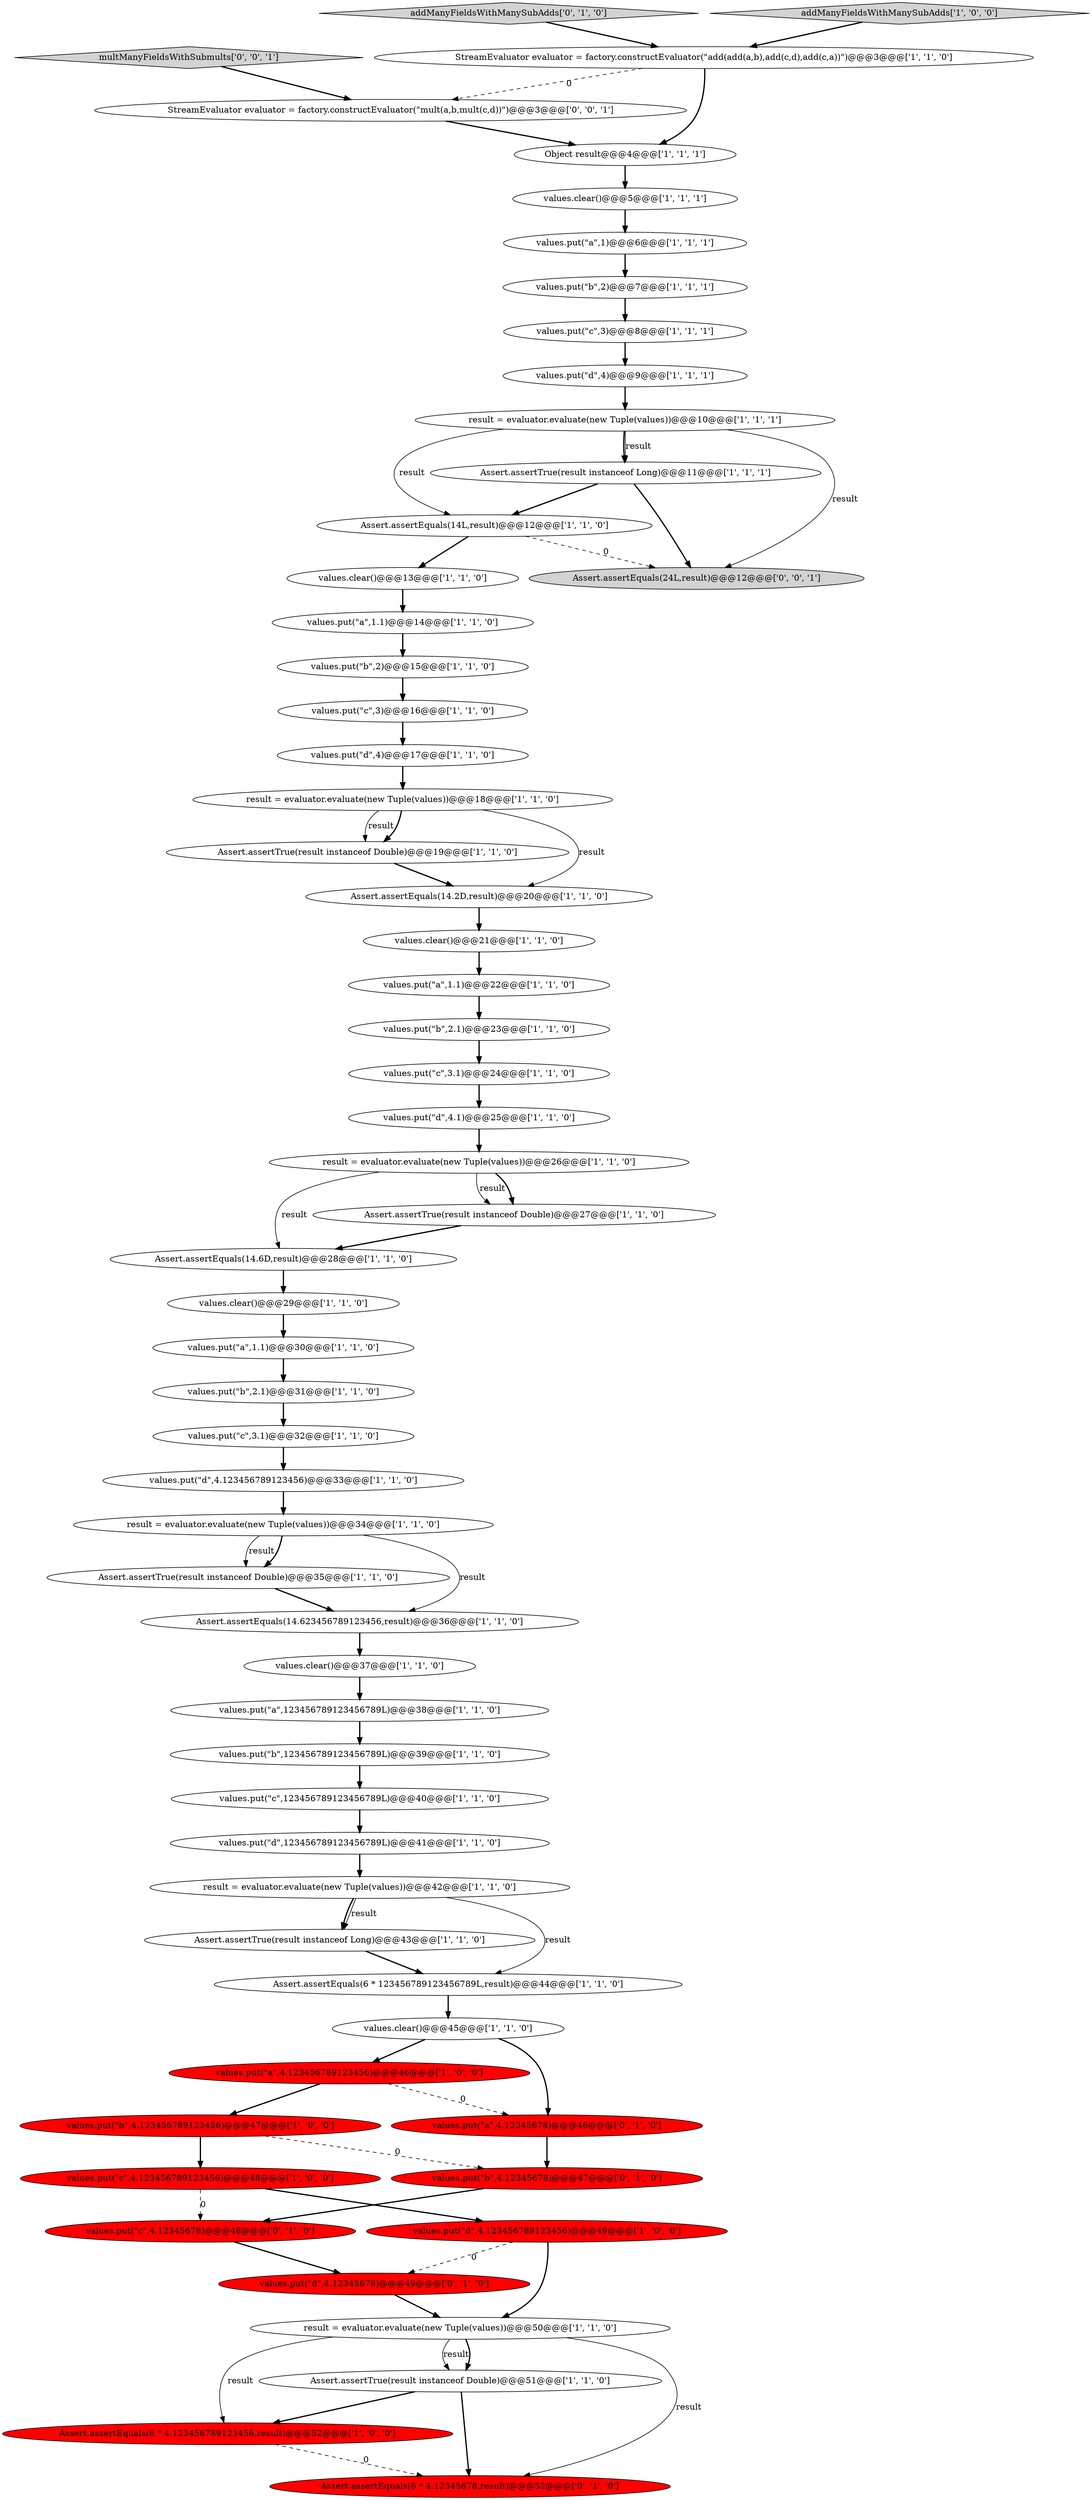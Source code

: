 digraph {
15 [style = filled, label = "values.clear()@@@21@@@['1', '1', '0']", fillcolor = white, shape = ellipse image = "AAA0AAABBB1BBB"];
16 [style = filled, label = "values.put(\"a\",1.1)@@@30@@@['1', '1', '0']", fillcolor = white, shape = ellipse image = "AAA0AAABBB1BBB"];
21 [style = filled, label = "values.put(\"a\",1)@@@6@@@['1', '1', '1']", fillcolor = white, shape = ellipse image = "AAA0AAABBB1BBB"];
35 [style = filled, label = "values.put(\"c\",3.1)@@@24@@@['1', '1', '0']", fillcolor = white, shape = ellipse image = "AAA0AAABBB1BBB"];
8 [style = filled, label = "values.put(\"b\",2.1)@@@23@@@['1', '1', '0']", fillcolor = white, shape = ellipse image = "AAA0AAABBB1BBB"];
30 [style = filled, label = "values.put(\"b\",2)@@@7@@@['1', '1', '1']", fillcolor = white, shape = ellipse image = "AAA0AAABBB1BBB"];
7 [style = filled, label = "Assert.assertEquals(6 * 4.123456789123456,result)@@@52@@@['1', '0', '0']", fillcolor = red, shape = ellipse image = "AAA1AAABBB1BBB"];
58 [style = filled, label = "Assert.assertEquals(24L,result)@@@12@@@['0', '0', '1']", fillcolor = lightgray, shape = ellipse image = "AAA0AAABBB3BBB"];
12 [style = filled, label = "values.clear()@@@5@@@['1', '1', '1']", fillcolor = white, shape = ellipse image = "AAA0AAABBB1BBB"];
4 [style = filled, label = "values.put(\"b\",123456789123456789L)@@@39@@@['1', '1', '0']", fillcolor = white, shape = ellipse image = "AAA0AAABBB1BBB"];
51 [style = filled, label = "values.put(\"d\",4.12345678)@@@49@@@['0', '1', '0']", fillcolor = red, shape = ellipse image = "AAA1AAABBB2BBB"];
2 [style = filled, label = "Assert.assertEquals(14.623456789123456,result)@@@36@@@['1', '1', '0']", fillcolor = white, shape = ellipse image = "AAA0AAABBB1BBB"];
22 [style = filled, label = "Assert.assertEquals(14.2D,result)@@@20@@@['1', '1', '0']", fillcolor = white, shape = ellipse image = "AAA0AAABBB1BBB"];
40 [style = filled, label = "Assert.assertTrue(result instanceof Long)@@@43@@@['1', '1', '0']", fillcolor = white, shape = ellipse image = "AAA0AAABBB1BBB"];
48 [style = filled, label = "Assert.assertEquals(14.6D,result)@@@28@@@['1', '1', '0']", fillcolor = white, shape = ellipse image = "AAA0AAABBB1BBB"];
56 [style = filled, label = "values.put(\"c\",4.12345678)@@@48@@@['0', '1', '0']", fillcolor = red, shape = ellipse image = "AAA1AAABBB2BBB"];
0 [style = filled, label = "values.put(\"b\",4.123456789123456)@@@47@@@['1', '0', '0']", fillcolor = red, shape = ellipse image = "AAA1AAABBB1BBB"];
49 [style = filled, label = "values.clear()@@@29@@@['1', '1', '0']", fillcolor = white, shape = ellipse image = "AAA0AAABBB1BBB"];
52 [style = filled, label = "values.put(\"a\",4.12345678)@@@46@@@['0', '1', '0']", fillcolor = red, shape = ellipse image = "AAA1AAABBB2BBB"];
34 [style = filled, label = "result = evaluator.evaluate(new Tuple(values))@@@42@@@['1', '1', '0']", fillcolor = white, shape = ellipse image = "AAA0AAABBB1BBB"];
3 [style = filled, label = "Assert.assertEquals(14L,result)@@@12@@@['1', '1', '0']", fillcolor = white, shape = ellipse image = "AAA0AAABBB1BBB"];
41 [style = filled, label = "values.clear()@@@37@@@['1', '1', '0']", fillcolor = white, shape = ellipse image = "AAA0AAABBB1BBB"];
46 [style = filled, label = "values.put(\"d\",4.123456789123456)@@@49@@@['1', '0', '0']", fillcolor = red, shape = ellipse image = "AAA1AAABBB1BBB"];
47 [style = filled, label = "result = evaluator.evaluate(new Tuple(values))@@@50@@@['1', '1', '0']", fillcolor = white, shape = ellipse image = "AAA0AAABBB1BBB"];
39 [style = filled, label = "values.put(\"b\",2)@@@15@@@['1', '1', '0']", fillcolor = white, shape = ellipse image = "AAA0AAABBB1BBB"];
57 [style = filled, label = "multManyFieldsWithSubmults['0', '0', '1']", fillcolor = lightgray, shape = diamond image = "AAA0AAABBB3BBB"];
59 [style = filled, label = "StreamEvaluator evaluator = factory.constructEvaluator(\"mult(a,b,mult(c,d))\")@@@3@@@['0', '0', '1']", fillcolor = white, shape = ellipse image = "AAA0AAABBB3BBB"];
31 [style = filled, label = "Assert.assertTrue(result instanceof Double)@@@19@@@['1', '1', '0']", fillcolor = white, shape = ellipse image = "AAA0AAABBB1BBB"];
36 [style = filled, label = "values.put(\"a\",1.1)@@@22@@@['1', '1', '0']", fillcolor = white, shape = ellipse image = "AAA0AAABBB1BBB"];
45 [style = filled, label = "values.put(\"d\",4.123456789123456)@@@33@@@['1', '1', '0']", fillcolor = white, shape = ellipse image = "AAA0AAABBB1BBB"];
28 [style = filled, label = "result = evaluator.evaluate(new Tuple(values))@@@10@@@['1', '1', '1']", fillcolor = white, shape = ellipse image = "AAA0AAABBB1BBB"];
53 [style = filled, label = "addManyFieldsWithManySubAdds['0', '1', '0']", fillcolor = lightgray, shape = diamond image = "AAA0AAABBB2BBB"];
20 [style = filled, label = "values.clear()@@@45@@@['1', '1', '0']", fillcolor = white, shape = ellipse image = "AAA0AAABBB1BBB"];
10 [style = filled, label = "values.put(\"d\",4.1)@@@25@@@['1', '1', '0']", fillcolor = white, shape = ellipse image = "AAA0AAABBB1BBB"];
11 [style = filled, label = "values.clear()@@@13@@@['1', '1', '0']", fillcolor = white, shape = ellipse image = "AAA0AAABBB1BBB"];
25 [style = filled, label = "values.put(\"c\",123456789123456789L)@@@40@@@['1', '1', '0']", fillcolor = white, shape = ellipse image = "AAA0AAABBB1BBB"];
6 [style = filled, label = "Assert.assertTrue(result instanceof Double)@@@35@@@['1', '1', '0']", fillcolor = white, shape = ellipse image = "AAA0AAABBB1BBB"];
44 [style = filled, label = "values.put(\"c\",3)@@@8@@@['1', '1', '1']", fillcolor = white, shape = ellipse image = "AAA0AAABBB1BBB"];
55 [style = filled, label = "values.put(\"b\",4.12345678)@@@47@@@['0', '1', '0']", fillcolor = red, shape = ellipse image = "AAA1AAABBB2BBB"];
14 [style = filled, label = "addManyFieldsWithManySubAdds['1', '0', '0']", fillcolor = lightgray, shape = diamond image = "AAA0AAABBB1BBB"];
43 [style = filled, label = "result = evaluator.evaluate(new Tuple(values))@@@26@@@['1', '1', '0']", fillcolor = white, shape = ellipse image = "AAA0AAABBB1BBB"];
19 [style = filled, label = "values.put(\"d\",4)@@@17@@@['1', '1', '0']", fillcolor = white, shape = ellipse image = "AAA0AAABBB1BBB"];
5 [style = filled, label = "StreamEvaluator evaluator = factory.constructEvaluator(\"add(add(a,b),add(c,d),add(c,a))\")@@@3@@@['1', '1', '0']", fillcolor = white, shape = ellipse image = "AAA0AAABBB1BBB"];
50 [style = filled, label = "values.put(\"b\",2.1)@@@31@@@['1', '1', '0']", fillcolor = white, shape = ellipse image = "AAA0AAABBB1BBB"];
13 [style = filled, label = "values.put(\"c\",3)@@@16@@@['1', '1', '0']", fillcolor = white, shape = ellipse image = "AAA0AAABBB1BBB"];
37 [style = filled, label = "Assert.assertTrue(result instanceof Long)@@@11@@@['1', '1', '1']", fillcolor = white, shape = ellipse image = "AAA0AAABBB1BBB"];
27 [style = filled, label = "Object result@@@4@@@['1', '1', '1']", fillcolor = white, shape = ellipse image = "AAA0AAABBB1BBB"];
1 [style = filled, label = "values.put(\"d\",123456789123456789L)@@@41@@@['1', '1', '0']", fillcolor = white, shape = ellipse image = "AAA0AAABBB1BBB"];
26 [style = filled, label = "values.put(\"d\",4)@@@9@@@['1', '1', '1']", fillcolor = white, shape = ellipse image = "AAA0AAABBB1BBB"];
38 [style = filled, label = "result = evaluator.evaluate(new Tuple(values))@@@34@@@['1', '1', '0']", fillcolor = white, shape = ellipse image = "AAA0AAABBB1BBB"];
29 [style = filled, label = "Assert.assertTrue(result instanceof Double)@@@51@@@['1', '1', '0']", fillcolor = white, shape = ellipse image = "AAA0AAABBB1BBB"];
54 [style = filled, label = "Assert.assertEquals(6 * 4.12345678,result)@@@52@@@['0', '1', '0']", fillcolor = red, shape = ellipse image = "AAA1AAABBB2BBB"];
42 [style = filled, label = "values.put(\"a\",1.1)@@@14@@@['1', '1', '0']", fillcolor = white, shape = ellipse image = "AAA0AAABBB1BBB"];
17 [style = filled, label = "Assert.assertTrue(result instanceof Double)@@@27@@@['1', '1', '0']", fillcolor = white, shape = ellipse image = "AAA0AAABBB1BBB"];
18 [style = filled, label = "Assert.assertEquals(6 * 123456789123456789L,result)@@@44@@@['1', '1', '0']", fillcolor = white, shape = ellipse image = "AAA0AAABBB1BBB"];
23 [style = filled, label = "values.put(\"a\",4.123456789123456)@@@46@@@['1', '0', '0']", fillcolor = red, shape = ellipse image = "AAA1AAABBB1BBB"];
24 [style = filled, label = "values.put(\"c\",3.1)@@@32@@@['1', '1', '0']", fillcolor = white, shape = ellipse image = "AAA0AAABBB1BBB"];
9 [style = filled, label = "values.put(\"a\",123456789123456789L)@@@38@@@['1', '1', '0']", fillcolor = white, shape = ellipse image = "AAA0AAABBB1BBB"];
33 [style = filled, label = "result = evaluator.evaluate(new Tuple(values))@@@18@@@['1', '1', '0']", fillcolor = white, shape = ellipse image = "AAA0AAABBB1BBB"];
32 [style = filled, label = "values.put(\"c\",4.123456789123456)@@@48@@@['1', '0', '0']", fillcolor = red, shape = ellipse image = "AAA1AAABBB1BBB"];
19->33 [style = bold, label=""];
2->41 [style = bold, label=""];
59->27 [style = bold, label=""];
43->17 [style = solid, label="result"];
48->49 [style = bold, label=""];
28->37 [style = bold, label=""];
22->15 [style = bold, label=""];
49->16 [style = bold, label=""];
31->22 [style = bold, label=""];
25->1 [style = bold, label=""];
34->40 [style = bold, label=""];
27->12 [style = bold, label=""];
10->43 [style = bold, label=""];
4->25 [style = bold, label=""];
32->46 [style = bold, label=""];
33->22 [style = solid, label="result"];
53->5 [style = bold, label=""];
12->21 [style = bold, label=""];
39->13 [style = bold, label=""];
37->58 [style = bold, label=""];
33->31 [style = solid, label="result"];
47->7 [style = solid, label="result"];
9->4 [style = bold, label=""];
3->58 [style = dashed, label="0"];
42->39 [style = bold, label=""];
14->5 [style = bold, label=""];
3->11 [style = bold, label=""];
47->29 [style = solid, label="result"];
41->9 [style = bold, label=""];
40->18 [style = bold, label=""];
34->40 [style = solid, label="result"];
52->55 [style = bold, label=""];
21->30 [style = bold, label=""];
11->42 [style = bold, label=""];
20->52 [style = bold, label=""];
57->59 [style = bold, label=""];
46->47 [style = bold, label=""];
7->54 [style = dashed, label="0"];
23->0 [style = bold, label=""];
38->6 [style = solid, label="result"];
8->35 [style = bold, label=""];
29->54 [style = bold, label=""];
24->45 [style = bold, label=""];
55->56 [style = bold, label=""];
37->3 [style = bold, label=""];
16->50 [style = bold, label=""];
38->6 [style = bold, label=""];
6->2 [style = bold, label=""];
56->51 [style = bold, label=""];
28->3 [style = solid, label="result"];
43->48 [style = solid, label="result"];
47->29 [style = bold, label=""];
28->37 [style = solid, label="result"];
43->17 [style = bold, label=""];
18->20 [style = bold, label=""];
47->54 [style = solid, label="result"];
13->19 [style = bold, label=""];
1->34 [style = bold, label=""];
28->58 [style = solid, label="result"];
23->52 [style = dashed, label="0"];
46->51 [style = dashed, label="0"];
20->23 [style = bold, label=""];
44->26 [style = bold, label=""];
32->56 [style = dashed, label="0"];
0->55 [style = dashed, label="0"];
51->47 [style = bold, label=""];
45->38 [style = bold, label=""];
17->48 [style = bold, label=""];
36->8 [style = bold, label=""];
33->31 [style = bold, label=""];
29->7 [style = bold, label=""];
5->59 [style = dashed, label="0"];
35->10 [style = bold, label=""];
5->27 [style = bold, label=""];
26->28 [style = bold, label=""];
0->32 [style = bold, label=""];
34->18 [style = solid, label="result"];
38->2 [style = solid, label="result"];
30->44 [style = bold, label=""];
50->24 [style = bold, label=""];
15->36 [style = bold, label=""];
}
